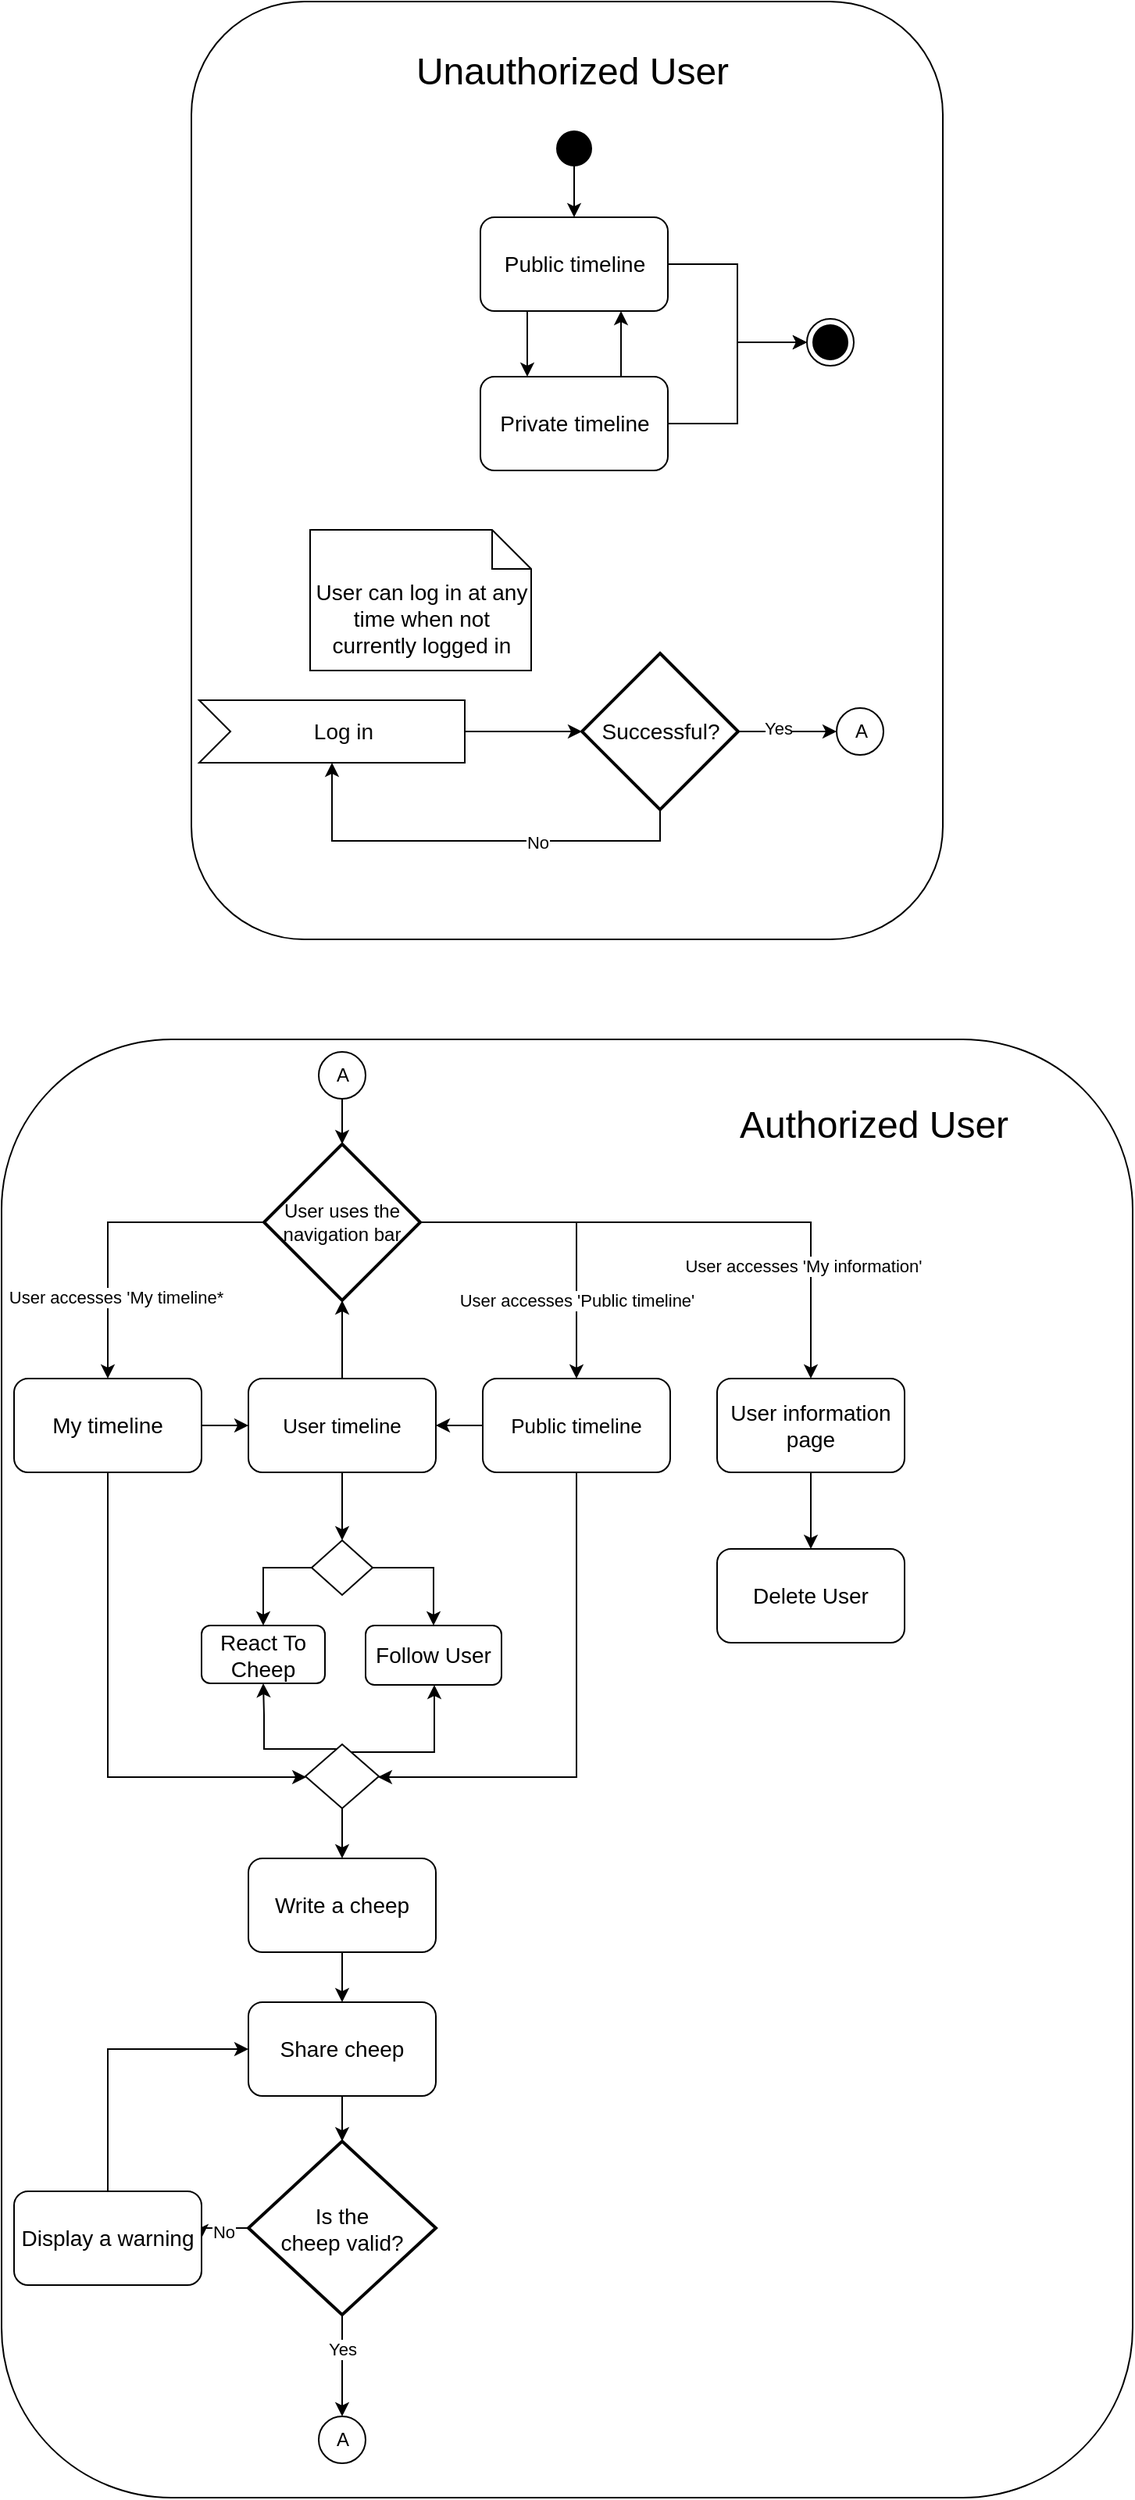 <?xml version="1.0" encoding="UTF-8"?>
<mxfile version="22.1.11" type="device">
  <diagram name="Page-1" id="e30gHh-0e9f_o7BOKimR">
    <mxGraphModel dx="2785" dy="2665" grid="0" gridSize="10" guides="1" tooltips="1" connect="1" arrows="1" fold="1" page="0" pageScale="1" pageWidth="1100" pageHeight="850" math="0" shadow="0">
      <root>
        <mxCell id="0" />
        <mxCell id="1" parent="0" />
        <mxCell id="vwhri_nqiH7jmAp8eYQP-30" value="" style="rounded=1;whiteSpace=wrap;html=1;" parent="1" vertex="1">
          <mxGeometry x="800" y="93" width="724" height="933" as="geometry" />
        </mxCell>
        <mxCell id="vwhri_nqiH7jmAp8eYQP-27" value="" style="rounded=1;whiteSpace=wrap;html=1;" parent="1" vertex="1">
          <mxGeometry x="921.5" y="-571" width="481" height="600" as="geometry" />
        </mxCell>
        <mxCell id="j1Txoeeo5fYLzKC64dvX-71" style="edgeStyle=orthogonalEdgeStyle;rounded=0;orthogonalLoop=1;jettySize=auto;html=1;exitX=0.5;exitY=1;exitDx=0;exitDy=0;entryX=0.5;entryY=0;entryDx=0;entryDy=0;" parent="1" source="j1Txoeeo5fYLzKC64dvX-12" target="j1Txoeeo5fYLzKC64dvX-70" edge="1">
          <mxGeometry relative="1" as="geometry" />
        </mxCell>
        <mxCell id="j1Txoeeo5fYLzKC64dvX-12" value="" style="ellipse;whiteSpace=wrap;html=1;aspect=fixed;fillColor=#000000;" parent="1" vertex="1">
          <mxGeometry x="1155.5" y="-488" width="22" height="22" as="geometry" />
        </mxCell>
        <mxCell id="j1Txoeeo5fYLzKC64dvX-112" style="edgeStyle=orthogonalEdgeStyle;rounded=0;orthogonalLoop=1;jettySize=auto;html=1;exitX=0.25;exitY=1;exitDx=0;exitDy=0;entryX=0.25;entryY=0;entryDx=0;entryDy=0;" parent="1" source="j1Txoeeo5fYLzKC64dvX-70" target="j1Txoeeo5fYLzKC64dvX-104" edge="1">
          <mxGeometry relative="1" as="geometry" />
        </mxCell>
        <mxCell id="j1Txoeeo5fYLzKC64dvX-171" style="edgeStyle=orthogonalEdgeStyle;rounded=0;orthogonalLoop=1;jettySize=auto;html=1;exitX=1;exitY=0.5;exitDx=0;exitDy=0;entryX=0;entryY=0.5;entryDx=0;entryDy=0;" parent="1" source="j1Txoeeo5fYLzKC64dvX-70" target="j1Txoeeo5fYLzKC64dvX-170" edge="1">
          <mxGeometry relative="1" as="geometry" />
        </mxCell>
        <mxCell id="j1Txoeeo5fYLzKC64dvX-70" value="&lt;font style=&quot;font-size: 14px;&quot;&gt;Public timeline&lt;/font&gt;" style="rounded=1;whiteSpace=wrap;html=1;" parent="1" vertex="1">
          <mxGeometry x="1106.5" y="-433" width="120" height="60" as="geometry" />
        </mxCell>
        <mxCell id="j1Txoeeo5fYLzKC64dvX-113" style="edgeStyle=orthogonalEdgeStyle;rounded=0;orthogonalLoop=1;jettySize=auto;html=1;exitX=0.75;exitY=0;exitDx=0;exitDy=0;entryX=0.75;entryY=1;entryDx=0;entryDy=0;" parent="1" source="j1Txoeeo5fYLzKC64dvX-104" target="j1Txoeeo5fYLzKC64dvX-70" edge="1">
          <mxGeometry relative="1" as="geometry" />
        </mxCell>
        <mxCell id="j1Txoeeo5fYLzKC64dvX-172" style="edgeStyle=orthogonalEdgeStyle;rounded=0;orthogonalLoop=1;jettySize=auto;html=1;exitX=1;exitY=0.5;exitDx=0;exitDy=0;entryX=0;entryY=0.5;entryDx=0;entryDy=0;" parent="1" source="j1Txoeeo5fYLzKC64dvX-104" target="j1Txoeeo5fYLzKC64dvX-170" edge="1">
          <mxGeometry relative="1" as="geometry" />
        </mxCell>
        <mxCell id="j1Txoeeo5fYLzKC64dvX-104" value="&lt;font style=&quot;font-size: 14px;&quot;&gt;Private timeline&lt;/font&gt;" style="rounded=1;whiteSpace=wrap;html=1;" parent="1" vertex="1">
          <mxGeometry x="1106.5" y="-331" width="120" height="60" as="geometry" />
        </mxCell>
        <mxCell id="j1Txoeeo5fYLzKC64dvX-120" value="&lt;font color=&quot;#0a0a0a&quot;&gt;Log in&lt;/font&gt;" style="html=1;shape=mxgraph.infographic.ribbonSimple;notch1=20;notch2=0;align=center;verticalAlign=middle;fontSize=14;fontStyle=0;fillColor=#FFFFFF;flipH=0;spacingRight=0;spacingLeft=14;whiteSpace=wrap;" parent="1" vertex="1">
          <mxGeometry x="926.5" y="-124" width="170" height="40" as="geometry" />
        </mxCell>
        <mxCell id="j1Txoeeo5fYLzKC64dvX-141" value="&lt;font style=&quot;font-size: 14px;&quot;&gt;User can log in at any time when not currently logged in&lt;/font&gt;" style="shape=note2;boundedLbl=1;whiteSpace=wrap;html=1;size=25;verticalAlign=top;align=center;" parent="1" vertex="1">
          <mxGeometry x="997.5" y="-233" width="141.5" height="90" as="geometry" />
        </mxCell>
        <mxCell id="j1Txoeeo5fYLzKC64dvX-143" value="A" style="ellipse;html=1;" parent="1" vertex="1">
          <mxGeometry x="1334.5" y="-119" width="30" height="30" as="geometry" />
        </mxCell>
        <mxCell id="j1Txoeeo5fYLzKC64dvX-148" style="edgeStyle=orthogonalEdgeStyle;rounded=0;orthogonalLoop=1;jettySize=auto;html=1;exitX=1;exitY=0.5;exitDx=0;exitDy=0;exitPerimeter=0;entryX=0;entryY=0.5;entryDx=0;entryDy=0;" parent="1" source="j1Txoeeo5fYLzKC64dvX-145" target="j1Txoeeo5fYLzKC64dvX-143" edge="1">
          <mxGeometry relative="1" as="geometry" />
        </mxCell>
        <mxCell id="j1Txoeeo5fYLzKC64dvX-151" value="Yes" style="edgeLabel;html=1;align=center;verticalAlign=middle;resizable=0;points=[];" parent="j1Txoeeo5fYLzKC64dvX-148" vertex="1" connectable="0">
          <mxGeometry x="-0.193" y="2" relative="1" as="geometry">
            <mxPoint as="offset" />
          </mxGeometry>
        </mxCell>
        <mxCell id="j1Txoeeo5fYLzKC64dvX-145" value="&lt;font style=&quot;font-size: 14px;&quot;&gt;Successful?&lt;/font&gt;" style="strokeWidth=2;html=1;shape=mxgraph.flowchart.decision;whiteSpace=wrap;" parent="1" vertex="1">
          <mxGeometry x="1171.5" y="-154" width="100" height="100" as="geometry" />
        </mxCell>
        <mxCell id="j1Txoeeo5fYLzKC64dvX-147" style="edgeStyle=orthogonalEdgeStyle;rounded=0;orthogonalLoop=1;jettySize=auto;html=1;exitX=1;exitY=0.5;exitDx=0;exitDy=0;exitPerimeter=0;entryX=0;entryY=0.5;entryDx=0;entryDy=0;entryPerimeter=0;" parent="1" source="j1Txoeeo5fYLzKC64dvX-120" target="j1Txoeeo5fYLzKC64dvX-145" edge="1">
          <mxGeometry relative="1" as="geometry" />
        </mxCell>
        <mxCell id="j1Txoeeo5fYLzKC64dvX-149" style="edgeStyle=orthogonalEdgeStyle;rounded=0;orthogonalLoop=1;jettySize=auto;html=1;exitX=0.5;exitY=1;exitDx=0;exitDy=0;exitPerimeter=0;entryX=0;entryY=0;entryDx=85;entryDy=40;entryPerimeter=0;" parent="1" source="j1Txoeeo5fYLzKC64dvX-145" target="j1Txoeeo5fYLzKC64dvX-120" edge="1">
          <mxGeometry relative="1" as="geometry" />
        </mxCell>
        <mxCell id="j1Txoeeo5fYLzKC64dvX-150" value="No" style="edgeLabel;html=1;align=center;verticalAlign=middle;resizable=0;points=[];" parent="j1Txoeeo5fYLzKC64dvX-149" vertex="1" connectable="0">
          <mxGeometry x="-0.298" y="1" relative="1" as="geometry">
            <mxPoint as="offset" />
          </mxGeometry>
        </mxCell>
        <mxCell id="j1Txoeeo5fYLzKC64dvX-152" value="A" style="ellipse;html=1;" parent="1" vertex="1">
          <mxGeometry x="1003" y="101" width="30" height="30" as="geometry" />
        </mxCell>
        <mxCell id="j1Txoeeo5fYLzKC64dvX-153" value="&lt;font style=&quot;font-size: 13px;&quot;&gt;User timeline&lt;/font&gt;" style="rounded=1;whiteSpace=wrap;html=1;" parent="1" vertex="1">
          <mxGeometry x="958" y="310" width="120" height="60" as="geometry" />
        </mxCell>
        <mxCell id="j1Txoeeo5fYLzKC64dvX-198" style="edgeStyle=orthogonalEdgeStyle;rounded=0;orthogonalLoop=1;jettySize=auto;html=1;exitX=1;exitY=0.5;exitDx=0;exitDy=0;entryX=0;entryY=0.5;entryDx=0;entryDy=0;" parent="1" source="j1Txoeeo5fYLzKC64dvX-154" target="j1Txoeeo5fYLzKC64dvX-153" edge="1">
          <mxGeometry relative="1" as="geometry" />
        </mxCell>
        <mxCell id="j1Txoeeo5fYLzKC64dvX-200" style="edgeStyle=orthogonalEdgeStyle;rounded=0;orthogonalLoop=1;jettySize=auto;html=1;exitX=0.5;exitY=1;exitDx=0;exitDy=0;" parent="1" source="j1Txoeeo5fYLzKC64dvX-154" target="vwhri_nqiH7jmAp8eYQP-4" edge="1">
          <mxGeometry relative="1" as="geometry">
            <mxPoint x="958" y="581" as="targetPoint" />
            <Array as="points">
              <mxPoint x="868" y="565" />
            </Array>
          </mxGeometry>
        </mxCell>
        <mxCell id="j1Txoeeo5fYLzKC64dvX-154" value="&lt;font style=&quot;font-size: 14px;&quot;&gt;My timeline&lt;/font&gt;" style="rounded=1;whiteSpace=wrap;html=1;" parent="1" vertex="1">
          <mxGeometry x="808" y="310" width="120" height="60" as="geometry" />
        </mxCell>
        <mxCell id="j1Txoeeo5fYLzKC64dvX-173" style="edgeStyle=orthogonalEdgeStyle;rounded=0;orthogonalLoop=1;jettySize=auto;html=1;exitX=0.5;exitY=1;exitDx=0;exitDy=0;entryX=0.5;entryY=0;entryDx=0;entryDy=0;" parent="1" source="j1Txoeeo5fYLzKC64dvX-156" target="j1Txoeeo5fYLzKC64dvX-158" edge="1">
          <mxGeometry relative="1" as="geometry" />
        </mxCell>
        <mxCell id="j1Txoeeo5fYLzKC64dvX-156" value="&lt;font style=&quot;font-size: 14px;&quot;&gt;Write a cheep&lt;/font&gt;" style="rounded=1;whiteSpace=wrap;html=1;" parent="1" vertex="1">
          <mxGeometry x="958" y="617" width="120" height="60" as="geometry" />
        </mxCell>
        <mxCell id="j1Txoeeo5fYLzKC64dvX-158" value="&lt;font style=&quot;font-size: 14px;&quot;&gt;Share cheep&lt;/font&gt;" style="rounded=1;whiteSpace=wrap;html=1;" parent="1" vertex="1">
          <mxGeometry x="958" y="709" width="120" height="60" as="geometry" />
        </mxCell>
        <mxCell id="j1Txoeeo5fYLzKC64dvX-161" style="edgeStyle=orthogonalEdgeStyle;rounded=0;orthogonalLoop=1;jettySize=auto;html=1;exitX=0;exitY=0.5;exitDx=0;exitDy=0;exitPerimeter=0;entryX=1;entryY=0.5;entryDx=0;entryDy=0;" parent="1" source="j1Txoeeo5fYLzKC64dvX-159" target="j1Txoeeo5fYLzKC64dvX-160" edge="1">
          <mxGeometry relative="1" as="geometry" />
        </mxCell>
        <mxCell id="j1Txoeeo5fYLzKC64dvX-162" value="No" style="edgeLabel;html=1;align=center;verticalAlign=middle;resizable=0;points=[];" parent="j1Txoeeo5fYLzKC64dvX-161" vertex="1" connectable="0">
          <mxGeometry x="-0.121" y="2" relative="1" as="geometry">
            <mxPoint as="offset" />
          </mxGeometry>
        </mxCell>
        <mxCell id="j1Txoeeo5fYLzKC64dvX-175" style="edgeStyle=orthogonalEdgeStyle;rounded=0;orthogonalLoop=1;jettySize=auto;html=1;exitX=0.5;exitY=1;exitDx=0;exitDy=0;exitPerimeter=0;entryX=0.5;entryY=0;entryDx=0;entryDy=0;" parent="1" source="j1Txoeeo5fYLzKC64dvX-159" target="j1Txoeeo5fYLzKC64dvX-174" edge="1">
          <mxGeometry relative="1" as="geometry" />
        </mxCell>
        <mxCell id="j1Txoeeo5fYLzKC64dvX-188" value="Yes" style="edgeLabel;html=1;align=center;verticalAlign=middle;resizable=0;points=[];" parent="j1Txoeeo5fYLzKC64dvX-175" vertex="1" connectable="0">
          <mxGeometry x="-0.324" relative="1" as="geometry">
            <mxPoint as="offset" />
          </mxGeometry>
        </mxCell>
        <mxCell id="j1Txoeeo5fYLzKC64dvX-159" value="&lt;font style=&quot;font-size: 14px;&quot;&gt;Is the &lt;br&gt;cheep valid?&lt;/font&gt;" style="strokeWidth=2;html=1;shape=mxgraph.flowchart.decision;whiteSpace=wrap;" parent="1" vertex="1">
          <mxGeometry x="958" y="798" width="120" height="111" as="geometry" />
        </mxCell>
        <mxCell id="j1Txoeeo5fYLzKC64dvX-163" style="edgeStyle=orthogonalEdgeStyle;rounded=0;orthogonalLoop=1;jettySize=auto;html=1;exitX=0.5;exitY=0;exitDx=0;exitDy=0;entryX=0;entryY=0.5;entryDx=0;entryDy=0;" parent="1" source="j1Txoeeo5fYLzKC64dvX-160" target="j1Txoeeo5fYLzKC64dvX-158" edge="1">
          <mxGeometry relative="1" as="geometry" />
        </mxCell>
        <mxCell id="j1Txoeeo5fYLzKC64dvX-160" value="&lt;font style=&quot;font-size: 14px;&quot;&gt;Display a warning&lt;/font&gt;" style="rounded=1;whiteSpace=wrap;html=1;" parent="1" vertex="1">
          <mxGeometry x="808" y="830" width="120" height="60" as="geometry" />
        </mxCell>
        <mxCell id="j1Txoeeo5fYLzKC64dvX-165" style="edgeStyle=orthogonalEdgeStyle;rounded=0;orthogonalLoop=1;jettySize=auto;html=1;exitX=0.5;exitY=1;exitDx=0;exitDy=0;entryX=0.5;entryY=0;entryDx=0;entryDy=0;entryPerimeter=0;" parent="1" source="j1Txoeeo5fYLzKC64dvX-158" target="j1Txoeeo5fYLzKC64dvX-159" edge="1">
          <mxGeometry relative="1" as="geometry" />
        </mxCell>
        <mxCell id="j1Txoeeo5fYLzKC64dvX-170" value="" style="ellipse;html=1;shape=endState;fillColor=strokeColor;" parent="1" vertex="1">
          <mxGeometry x="1315.5" y="-368" width="30" height="30" as="geometry" />
        </mxCell>
        <mxCell id="j1Txoeeo5fYLzKC64dvX-174" value="A" style="ellipse;html=1;" parent="1" vertex="1">
          <mxGeometry x="1003" y="974" width="30" height="30" as="geometry" />
        </mxCell>
        <mxCell id="j1Txoeeo5fYLzKC64dvX-205" style="edgeStyle=orthogonalEdgeStyle;rounded=0;orthogonalLoop=1;jettySize=auto;html=1;exitX=0.5;exitY=1;exitDx=0;exitDy=0;" parent="1" source="j1Txoeeo5fYLzKC64dvX-181" target="vwhri_nqiH7jmAp8eYQP-32" edge="1">
          <mxGeometry relative="1" as="geometry">
            <mxPoint x="1318" y="416" as="targetPoint" />
          </mxGeometry>
        </mxCell>
        <mxCell id="j1Txoeeo5fYLzKC64dvX-181" value="&lt;font style=&quot;font-size: 14px;&quot;&gt;User information page&lt;/font&gt;" style="rounded=1;whiteSpace=wrap;html=1;" parent="1" vertex="1">
          <mxGeometry x="1258" y="310" width="120" height="60" as="geometry" />
        </mxCell>
        <mxCell id="j1Txoeeo5fYLzKC64dvX-192" style="edgeStyle=orthogonalEdgeStyle;rounded=0;orthogonalLoop=1;jettySize=auto;html=1;exitX=0;exitY=0.5;exitDx=0;exitDy=0;exitPerimeter=0;entryX=0.5;entryY=0;entryDx=0;entryDy=0;" parent="1" source="j1Txoeeo5fYLzKC64dvX-191" target="j1Txoeeo5fYLzKC64dvX-154" edge="1">
          <mxGeometry relative="1" as="geometry" />
        </mxCell>
        <mxCell id="j1Txoeeo5fYLzKC64dvX-202" value="User accesses &#39;My timeline*" style="edgeLabel;html=1;align=center;verticalAlign=middle;resizable=0;points=[];" parent="j1Txoeeo5fYLzKC64dvX-192" vertex="1" connectable="0">
          <mxGeometry x="-0.413" y="1" relative="1" as="geometry">
            <mxPoint x="-37" y="47" as="offset" />
          </mxGeometry>
        </mxCell>
        <mxCell id="j1Txoeeo5fYLzKC64dvX-197" style="edgeStyle=orthogonalEdgeStyle;rounded=0;orthogonalLoop=1;jettySize=auto;html=1;exitX=1;exitY=0.5;exitDx=0;exitDy=0;exitPerimeter=0;entryX=0.5;entryY=0;entryDx=0;entryDy=0;" parent="1" source="j1Txoeeo5fYLzKC64dvX-191" target="j1Txoeeo5fYLzKC64dvX-196" edge="1">
          <mxGeometry relative="1" as="geometry" />
        </mxCell>
        <mxCell id="j1Txoeeo5fYLzKC64dvX-203" value="User accesses &#39;Public timeline&#39;" style="edgeLabel;html=1;align=center;verticalAlign=middle;resizable=0;points=[];" parent="j1Txoeeo5fYLzKC64dvX-197" vertex="1" connectable="0">
          <mxGeometry x="0.497" y="3" relative="1" as="geometry">
            <mxPoint x="-3" as="offset" />
          </mxGeometry>
        </mxCell>
        <mxCell id="j1Txoeeo5fYLzKC64dvX-206" style="edgeStyle=orthogonalEdgeStyle;rounded=0;orthogonalLoop=1;jettySize=auto;html=1;exitX=1;exitY=0.5;exitDx=0;exitDy=0;exitPerimeter=0;entryX=0.5;entryY=0;entryDx=0;entryDy=0;" parent="1" source="j1Txoeeo5fYLzKC64dvX-191" target="j1Txoeeo5fYLzKC64dvX-181" edge="1">
          <mxGeometry relative="1" as="geometry" />
        </mxCell>
        <mxCell id="j1Txoeeo5fYLzKC64dvX-207" value="User accesses &#39;My information&#39;" style="edgeLabel;html=1;align=center;verticalAlign=middle;resizable=0;points=[];" parent="j1Txoeeo5fYLzKC64dvX-206" vertex="1" connectable="0">
          <mxGeometry x="0.697" y="1" relative="1" as="geometry">
            <mxPoint x="-6" y="-19" as="offset" />
          </mxGeometry>
        </mxCell>
        <mxCell id="j1Txoeeo5fYLzKC64dvX-191" value="User uses the navigation bar" style="strokeWidth=2;html=1;shape=mxgraph.flowchart.decision;whiteSpace=wrap;" parent="1" vertex="1">
          <mxGeometry x="968" y="160" width="100" height="100" as="geometry" />
        </mxCell>
        <mxCell id="j1Txoeeo5fYLzKC64dvX-194" style="edgeStyle=orthogonalEdgeStyle;rounded=0;orthogonalLoop=1;jettySize=auto;html=1;exitX=0.5;exitY=1;exitDx=0;exitDy=0;entryX=0.5;entryY=0;entryDx=0;entryDy=0;entryPerimeter=0;" parent="1" source="j1Txoeeo5fYLzKC64dvX-152" target="j1Txoeeo5fYLzKC64dvX-191" edge="1">
          <mxGeometry relative="1" as="geometry" />
        </mxCell>
        <mxCell id="j1Txoeeo5fYLzKC64dvX-199" style="edgeStyle=orthogonalEdgeStyle;rounded=0;orthogonalLoop=1;jettySize=auto;html=1;exitX=0;exitY=0.5;exitDx=0;exitDy=0;entryX=1;entryY=0.5;entryDx=0;entryDy=0;" parent="1" source="j1Txoeeo5fYLzKC64dvX-196" target="j1Txoeeo5fYLzKC64dvX-153" edge="1">
          <mxGeometry relative="1" as="geometry" />
        </mxCell>
        <mxCell id="j1Txoeeo5fYLzKC64dvX-201" style="edgeStyle=orthogonalEdgeStyle;rounded=0;orthogonalLoop=1;jettySize=auto;html=1;exitX=0.5;exitY=1;exitDx=0;exitDy=0;" parent="1" source="j1Txoeeo5fYLzKC64dvX-196" target="vwhri_nqiH7jmAp8eYQP-4" edge="1">
          <mxGeometry relative="1" as="geometry">
            <mxPoint x="1168" y="441" as="targetPoint" />
            <Array as="points">
              <mxPoint x="1168" y="565" />
            </Array>
          </mxGeometry>
        </mxCell>
        <mxCell id="j1Txoeeo5fYLzKC64dvX-196" value="&lt;font style=&quot;font-size: 13px;&quot;&gt;Public timeline&lt;/font&gt;" style="rounded=1;whiteSpace=wrap;html=1;" parent="1" vertex="1">
          <mxGeometry x="1108" y="310" width="120" height="60" as="geometry" />
        </mxCell>
        <mxCell id="j1Txoeeo5fYLzKC64dvX-204" style="edgeStyle=orthogonalEdgeStyle;rounded=0;orthogonalLoop=1;jettySize=auto;html=1;exitX=0.5;exitY=0;exitDx=0;exitDy=0;entryX=0.5;entryY=1;entryDx=0;entryDy=0;entryPerimeter=0;" parent="1" source="j1Txoeeo5fYLzKC64dvX-153" target="j1Txoeeo5fYLzKC64dvX-191" edge="1">
          <mxGeometry relative="1" as="geometry" />
        </mxCell>
        <mxCell id="vwhri_nqiH7jmAp8eYQP-20" style="edgeStyle=orthogonalEdgeStyle;rounded=0;orthogonalLoop=1;jettySize=auto;html=1;" parent="1" source="vwhri_nqiH7jmAp8eYQP-4" target="j1Txoeeo5fYLzKC64dvX-156" edge="1">
          <mxGeometry relative="1" as="geometry" />
        </mxCell>
        <mxCell id="vwhri_nqiH7jmAp8eYQP-24" style="edgeStyle=orthogonalEdgeStyle;rounded=0;orthogonalLoop=1;jettySize=auto;html=1;entryX=0.5;entryY=1;entryDx=0;entryDy=0;" parent="1" source="vwhri_nqiH7jmAp8eYQP-4" target="vwhri_nqiH7jmAp8eYQP-7" edge="1">
          <mxGeometry relative="1" as="geometry">
            <Array as="points">
              <mxPoint x="968" y="547" />
              <mxPoint x="968" y="525" />
            </Array>
          </mxGeometry>
        </mxCell>
        <mxCell id="vwhri_nqiH7jmAp8eYQP-25" style="edgeStyle=orthogonalEdgeStyle;rounded=0;orthogonalLoop=1;jettySize=auto;html=1;" parent="1" source="vwhri_nqiH7jmAp8eYQP-4" target="vwhri_nqiH7jmAp8eYQP-8" edge="1">
          <mxGeometry relative="1" as="geometry">
            <Array as="points">
              <mxPoint x="1077" y="549" />
            </Array>
          </mxGeometry>
        </mxCell>
        <mxCell id="vwhri_nqiH7jmAp8eYQP-4" value="" style="rhombus;whiteSpace=wrap;html=1;" parent="1" vertex="1">
          <mxGeometry x="994.5" y="544" width="47" height="41" as="geometry" />
        </mxCell>
        <mxCell id="vwhri_nqiH7jmAp8eYQP-7" value="&lt;font style=&quot;font-size: 14px;&quot;&gt;React To Cheep&lt;/font&gt;" style="rounded=1;whiteSpace=wrap;html=1;" parent="1" vertex="1">
          <mxGeometry x="928" y="468" width="79" height="37" as="geometry" />
        </mxCell>
        <mxCell id="vwhri_nqiH7jmAp8eYQP-8" value="&lt;font style=&quot;font-size: 14px;&quot;&gt;Follow User&lt;/font&gt;" style="rounded=1;whiteSpace=wrap;html=1;" parent="1" vertex="1">
          <mxGeometry x="1033" y="468" width="87" height="38" as="geometry" />
        </mxCell>
        <mxCell id="vwhri_nqiH7jmAp8eYQP-19" style="edgeStyle=orthogonalEdgeStyle;rounded=0;orthogonalLoop=1;jettySize=auto;html=1;entryX=0.5;entryY=0;entryDx=0;entryDy=0;exitX=0;exitY=0.5;exitDx=0;exitDy=0;" parent="1" source="vwhri_nqiH7jmAp8eYQP-13" target="vwhri_nqiH7jmAp8eYQP-7" edge="1">
          <mxGeometry relative="1" as="geometry">
            <Array as="points">
              <mxPoint x="968" y="431" />
            </Array>
          </mxGeometry>
        </mxCell>
        <mxCell id="vwhri_nqiH7jmAp8eYQP-23" style="edgeStyle=orthogonalEdgeStyle;rounded=0;orthogonalLoop=1;jettySize=auto;html=1;entryX=0.5;entryY=0;entryDx=0;entryDy=0;" parent="1" source="vwhri_nqiH7jmAp8eYQP-13" target="vwhri_nqiH7jmAp8eYQP-8" edge="1">
          <mxGeometry relative="1" as="geometry">
            <Array as="points">
              <mxPoint x="1077" y="431" />
            </Array>
          </mxGeometry>
        </mxCell>
        <mxCell id="vwhri_nqiH7jmAp8eYQP-13" value="" style="rhombus;whiteSpace=wrap;html=1;" parent="1" vertex="1">
          <mxGeometry x="998.5" y="413.5" width="39" height="35" as="geometry" />
        </mxCell>
        <mxCell id="vwhri_nqiH7jmAp8eYQP-16" style="edgeStyle=orthogonalEdgeStyle;rounded=0;orthogonalLoop=1;jettySize=auto;html=1;entryX=0.5;entryY=0;entryDx=0;entryDy=0;" parent="1" source="j1Txoeeo5fYLzKC64dvX-153" target="vwhri_nqiH7jmAp8eYQP-13" edge="1">
          <mxGeometry relative="1" as="geometry" />
        </mxCell>
        <mxCell id="vwhri_nqiH7jmAp8eYQP-29" value="&lt;font style=&quot;font-size: 24px;&quot;&gt;Unauthorized User&lt;/font&gt;" style="text;html=1;align=center;verticalAlign=middle;resizable=0;points=[];autosize=1;strokeColor=none;fillColor=none;" parent="1" vertex="1">
          <mxGeometry x="1056" y="-547" width="218" height="41" as="geometry" />
        </mxCell>
        <mxCell id="vwhri_nqiH7jmAp8eYQP-31" value="&lt;font style=&quot;font-size: 24px;&quot;&gt;Authorized User&lt;/font&gt;" style="text;html=1;align=center;verticalAlign=middle;resizable=0;points=[];autosize=1;strokeColor=none;fillColor=none;" parent="1" vertex="1">
          <mxGeometry x="1263" y="127" width="190" height="41" as="geometry" />
        </mxCell>
        <mxCell id="vwhri_nqiH7jmAp8eYQP-32" value="&lt;font style=&quot;font-size: 14px;&quot;&gt;Delete User&lt;/font&gt;" style="rounded=1;whiteSpace=wrap;html=1;" parent="1" vertex="1">
          <mxGeometry x="1258" y="419" width="120" height="60" as="geometry" />
        </mxCell>
      </root>
    </mxGraphModel>
  </diagram>
</mxfile>
